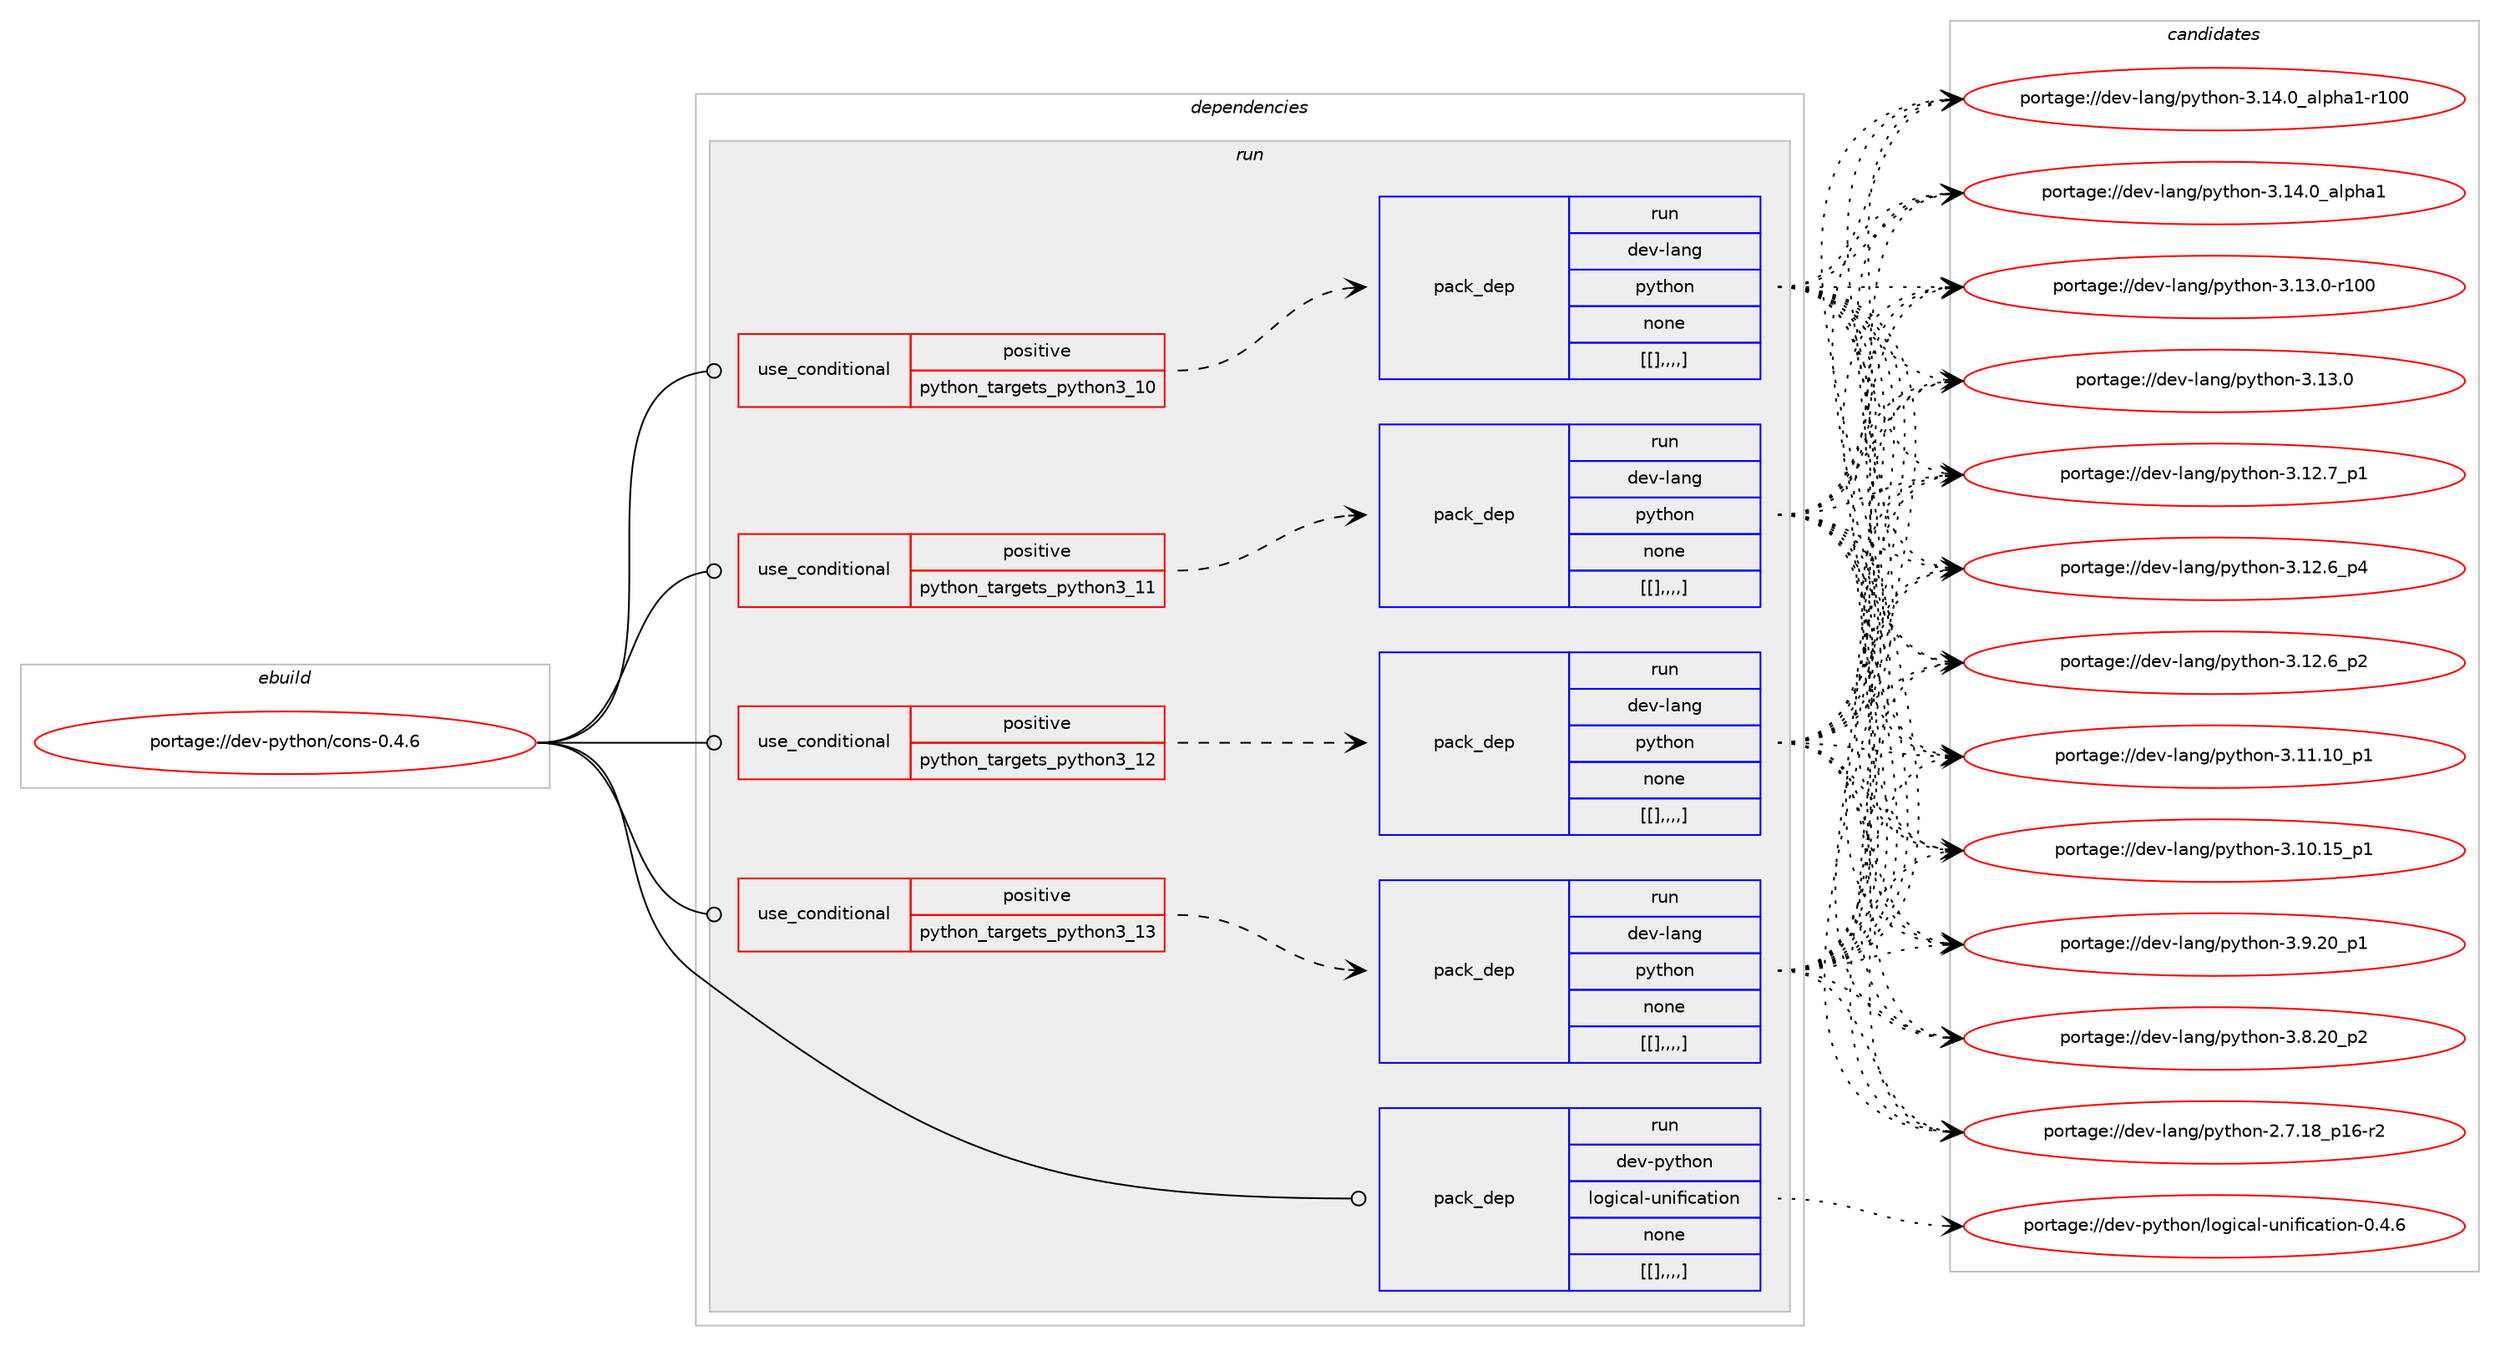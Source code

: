 digraph prolog {

# *************
# Graph options
# *************

newrank=true;
concentrate=true;
compound=true;
graph [rankdir=LR,fontname=Helvetica,fontsize=10,ranksep=1.5];#, ranksep=2.5, nodesep=0.2];
edge  [arrowhead=vee];
node  [fontname=Helvetica,fontsize=10];

# **********
# The ebuild
# **********

subgraph cluster_leftcol {
color=gray;
label=<<i>ebuild</i>>;
id [label="portage://dev-python/cons-0.4.6", color=red, width=4, href="../dev-python/cons-0.4.6.svg"];
}

# ****************
# The dependencies
# ****************

subgraph cluster_midcol {
color=gray;
label=<<i>dependencies</i>>;
subgraph cluster_compile {
fillcolor="#eeeeee";
style=filled;
label=<<i>compile</i>>;
}
subgraph cluster_compileandrun {
fillcolor="#eeeeee";
style=filled;
label=<<i>compile and run</i>>;
}
subgraph cluster_run {
fillcolor="#eeeeee";
style=filled;
label=<<i>run</i>>;
subgraph cond33930 {
dependency149514 [label=<<TABLE BORDER="0" CELLBORDER="1" CELLSPACING="0" CELLPADDING="4"><TR><TD ROWSPAN="3" CELLPADDING="10">use_conditional</TD></TR><TR><TD>positive</TD></TR><TR><TD>python_targets_python3_10</TD></TR></TABLE>>, shape=none, color=red];
subgraph pack114261 {
dependency149516 [label=<<TABLE BORDER="0" CELLBORDER="1" CELLSPACING="0" CELLPADDING="4" WIDTH="220"><TR><TD ROWSPAN="6" CELLPADDING="30">pack_dep</TD></TR><TR><TD WIDTH="110">run</TD></TR><TR><TD>dev-lang</TD></TR><TR><TD>python</TD></TR><TR><TD>none</TD></TR><TR><TD>[[],,,,]</TD></TR></TABLE>>, shape=none, color=blue];
}
dependency149514:e -> dependency149516:w [weight=20,style="dashed",arrowhead="vee"];
}
id:e -> dependency149514:w [weight=20,style="solid",arrowhead="odot"];
subgraph cond33938 {
dependency149518 [label=<<TABLE BORDER="0" CELLBORDER="1" CELLSPACING="0" CELLPADDING="4"><TR><TD ROWSPAN="3" CELLPADDING="10">use_conditional</TD></TR><TR><TD>positive</TD></TR><TR><TD>python_targets_python3_11</TD></TR></TABLE>>, shape=none, color=red];
subgraph pack114263 {
dependency149522 [label=<<TABLE BORDER="0" CELLBORDER="1" CELLSPACING="0" CELLPADDING="4" WIDTH="220"><TR><TD ROWSPAN="6" CELLPADDING="30">pack_dep</TD></TR><TR><TD WIDTH="110">run</TD></TR><TR><TD>dev-lang</TD></TR><TR><TD>python</TD></TR><TR><TD>none</TD></TR><TR><TD>[[],,,,]</TD></TR></TABLE>>, shape=none, color=blue];
}
dependency149518:e -> dependency149522:w [weight=20,style="dashed",arrowhead="vee"];
}
id:e -> dependency149518:w [weight=20,style="solid",arrowhead="odot"];
subgraph cond33940 {
dependency149542 [label=<<TABLE BORDER="0" CELLBORDER="1" CELLSPACING="0" CELLPADDING="4"><TR><TD ROWSPAN="3" CELLPADDING="10">use_conditional</TD></TR><TR><TD>positive</TD></TR><TR><TD>python_targets_python3_12</TD></TR></TABLE>>, shape=none, color=red];
subgraph pack114279 {
dependency149575 [label=<<TABLE BORDER="0" CELLBORDER="1" CELLSPACING="0" CELLPADDING="4" WIDTH="220"><TR><TD ROWSPAN="6" CELLPADDING="30">pack_dep</TD></TR><TR><TD WIDTH="110">run</TD></TR><TR><TD>dev-lang</TD></TR><TR><TD>python</TD></TR><TR><TD>none</TD></TR><TR><TD>[[],,,,]</TD></TR></TABLE>>, shape=none, color=blue];
}
dependency149542:e -> dependency149575:w [weight=20,style="dashed",arrowhead="vee"];
}
id:e -> dependency149542:w [weight=20,style="solid",arrowhead="odot"];
subgraph cond33968 {
dependency149608 [label=<<TABLE BORDER="0" CELLBORDER="1" CELLSPACING="0" CELLPADDING="4"><TR><TD ROWSPAN="3" CELLPADDING="10">use_conditional</TD></TR><TR><TD>positive</TD></TR><TR><TD>python_targets_python3_13</TD></TR></TABLE>>, shape=none, color=red];
subgraph pack114314 {
dependency149610 [label=<<TABLE BORDER="0" CELLBORDER="1" CELLSPACING="0" CELLPADDING="4" WIDTH="220"><TR><TD ROWSPAN="6" CELLPADDING="30">pack_dep</TD></TR><TR><TD WIDTH="110">run</TD></TR><TR><TD>dev-lang</TD></TR><TR><TD>python</TD></TR><TR><TD>none</TD></TR><TR><TD>[[],,,,]</TD></TR></TABLE>>, shape=none, color=blue];
}
dependency149608:e -> dependency149610:w [weight=20,style="dashed",arrowhead="vee"];
}
id:e -> dependency149608:w [weight=20,style="solid",arrowhead="odot"];
subgraph pack114332 {
dependency149649 [label=<<TABLE BORDER="0" CELLBORDER="1" CELLSPACING="0" CELLPADDING="4" WIDTH="220"><TR><TD ROWSPAN="6" CELLPADDING="30">pack_dep</TD></TR><TR><TD WIDTH="110">run</TD></TR><TR><TD>dev-python</TD></TR><TR><TD>logical-unification</TD></TR><TR><TD>none</TD></TR><TR><TD>[[],,,,]</TD></TR></TABLE>>, shape=none, color=blue];
}
id:e -> dependency149649:w [weight=20,style="solid",arrowhead="odot"];
}
}

# **************
# The candidates
# **************

subgraph cluster_choices {
rank=same;
color=gray;
label=<<i>candidates</i>>;

subgraph choice114176 {
color=black;
nodesep=1;
choice100101118451089711010347112121116104111110455146495246489597108112104974945114494848 [label="portage://dev-lang/python-3.14.0_alpha1-r100", color=red, width=4,href="../dev-lang/python-3.14.0_alpha1-r100.svg"];
choice1001011184510897110103471121211161041111104551464952464895971081121049749 [label="portage://dev-lang/python-3.14.0_alpha1", color=red, width=4,href="../dev-lang/python-3.14.0_alpha1.svg"];
choice1001011184510897110103471121211161041111104551464951464845114494848 [label="portage://dev-lang/python-3.13.0-r100", color=red, width=4,href="../dev-lang/python-3.13.0-r100.svg"];
choice10010111845108971101034711212111610411111045514649514648 [label="portage://dev-lang/python-3.13.0", color=red, width=4,href="../dev-lang/python-3.13.0.svg"];
choice100101118451089711010347112121116104111110455146495046559511249 [label="portage://dev-lang/python-3.12.7_p1", color=red, width=4,href="../dev-lang/python-3.12.7_p1.svg"];
choice100101118451089711010347112121116104111110455146495046549511252 [label="portage://dev-lang/python-3.12.6_p4", color=red, width=4,href="../dev-lang/python-3.12.6_p4.svg"];
choice100101118451089711010347112121116104111110455146495046549511250 [label="portage://dev-lang/python-3.12.6_p2", color=red, width=4,href="../dev-lang/python-3.12.6_p2.svg"];
choice10010111845108971101034711212111610411111045514649494649489511249 [label="portage://dev-lang/python-3.11.10_p1", color=red, width=4,href="../dev-lang/python-3.11.10_p1.svg"];
choice10010111845108971101034711212111610411111045514649484649539511249 [label="portage://dev-lang/python-3.10.15_p1", color=red, width=4,href="../dev-lang/python-3.10.15_p1.svg"];
choice100101118451089711010347112121116104111110455146574650489511249 [label="portage://dev-lang/python-3.9.20_p1", color=red, width=4,href="../dev-lang/python-3.9.20_p1.svg"];
choice100101118451089711010347112121116104111110455146564650489511250 [label="portage://dev-lang/python-3.8.20_p2", color=red, width=4,href="../dev-lang/python-3.8.20_p2.svg"];
choice100101118451089711010347112121116104111110455046554649569511249544511450 [label="portage://dev-lang/python-2.7.18_p16-r2", color=red, width=4,href="../dev-lang/python-2.7.18_p16-r2.svg"];
dependency149516:e -> choice100101118451089711010347112121116104111110455146495246489597108112104974945114494848:w [style=dotted,weight="100"];
dependency149516:e -> choice1001011184510897110103471121211161041111104551464952464895971081121049749:w [style=dotted,weight="100"];
dependency149516:e -> choice1001011184510897110103471121211161041111104551464951464845114494848:w [style=dotted,weight="100"];
dependency149516:e -> choice10010111845108971101034711212111610411111045514649514648:w [style=dotted,weight="100"];
dependency149516:e -> choice100101118451089711010347112121116104111110455146495046559511249:w [style=dotted,weight="100"];
dependency149516:e -> choice100101118451089711010347112121116104111110455146495046549511252:w [style=dotted,weight="100"];
dependency149516:e -> choice100101118451089711010347112121116104111110455146495046549511250:w [style=dotted,weight="100"];
dependency149516:e -> choice10010111845108971101034711212111610411111045514649494649489511249:w [style=dotted,weight="100"];
dependency149516:e -> choice10010111845108971101034711212111610411111045514649484649539511249:w [style=dotted,weight="100"];
dependency149516:e -> choice100101118451089711010347112121116104111110455146574650489511249:w [style=dotted,weight="100"];
dependency149516:e -> choice100101118451089711010347112121116104111110455146564650489511250:w [style=dotted,weight="100"];
dependency149516:e -> choice100101118451089711010347112121116104111110455046554649569511249544511450:w [style=dotted,weight="100"];
}
subgraph choice114206 {
color=black;
nodesep=1;
choice100101118451089711010347112121116104111110455146495246489597108112104974945114494848 [label="portage://dev-lang/python-3.14.0_alpha1-r100", color=red, width=4,href="../dev-lang/python-3.14.0_alpha1-r100.svg"];
choice1001011184510897110103471121211161041111104551464952464895971081121049749 [label="portage://dev-lang/python-3.14.0_alpha1", color=red, width=4,href="../dev-lang/python-3.14.0_alpha1.svg"];
choice1001011184510897110103471121211161041111104551464951464845114494848 [label="portage://dev-lang/python-3.13.0-r100", color=red, width=4,href="../dev-lang/python-3.13.0-r100.svg"];
choice10010111845108971101034711212111610411111045514649514648 [label="portage://dev-lang/python-3.13.0", color=red, width=4,href="../dev-lang/python-3.13.0.svg"];
choice100101118451089711010347112121116104111110455146495046559511249 [label="portage://dev-lang/python-3.12.7_p1", color=red, width=4,href="../dev-lang/python-3.12.7_p1.svg"];
choice100101118451089711010347112121116104111110455146495046549511252 [label="portage://dev-lang/python-3.12.6_p4", color=red, width=4,href="../dev-lang/python-3.12.6_p4.svg"];
choice100101118451089711010347112121116104111110455146495046549511250 [label="portage://dev-lang/python-3.12.6_p2", color=red, width=4,href="../dev-lang/python-3.12.6_p2.svg"];
choice10010111845108971101034711212111610411111045514649494649489511249 [label="portage://dev-lang/python-3.11.10_p1", color=red, width=4,href="../dev-lang/python-3.11.10_p1.svg"];
choice10010111845108971101034711212111610411111045514649484649539511249 [label="portage://dev-lang/python-3.10.15_p1", color=red, width=4,href="../dev-lang/python-3.10.15_p1.svg"];
choice100101118451089711010347112121116104111110455146574650489511249 [label="portage://dev-lang/python-3.9.20_p1", color=red, width=4,href="../dev-lang/python-3.9.20_p1.svg"];
choice100101118451089711010347112121116104111110455146564650489511250 [label="portage://dev-lang/python-3.8.20_p2", color=red, width=4,href="../dev-lang/python-3.8.20_p2.svg"];
choice100101118451089711010347112121116104111110455046554649569511249544511450 [label="portage://dev-lang/python-2.7.18_p16-r2", color=red, width=4,href="../dev-lang/python-2.7.18_p16-r2.svg"];
dependency149522:e -> choice100101118451089711010347112121116104111110455146495246489597108112104974945114494848:w [style=dotted,weight="100"];
dependency149522:e -> choice1001011184510897110103471121211161041111104551464952464895971081121049749:w [style=dotted,weight="100"];
dependency149522:e -> choice1001011184510897110103471121211161041111104551464951464845114494848:w [style=dotted,weight="100"];
dependency149522:e -> choice10010111845108971101034711212111610411111045514649514648:w [style=dotted,weight="100"];
dependency149522:e -> choice100101118451089711010347112121116104111110455146495046559511249:w [style=dotted,weight="100"];
dependency149522:e -> choice100101118451089711010347112121116104111110455146495046549511252:w [style=dotted,weight="100"];
dependency149522:e -> choice100101118451089711010347112121116104111110455146495046549511250:w [style=dotted,weight="100"];
dependency149522:e -> choice10010111845108971101034711212111610411111045514649494649489511249:w [style=dotted,weight="100"];
dependency149522:e -> choice10010111845108971101034711212111610411111045514649484649539511249:w [style=dotted,weight="100"];
dependency149522:e -> choice100101118451089711010347112121116104111110455146574650489511249:w [style=dotted,weight="100"];
dependency149522:e -> choice100101118451089711010347112121116104111110455146564650489511250:w [style=dotted,weight="100"];
dependency149522:e -> choice100101118451089711010347112121116104111110455046554649569511249544511450:w [style=dotted,weight="100"];
}
subgraph choice114211 {
color=black;
nodesep=1;
choice100101118451089711010347112121116104111110455146495246489597108112104974945114494848 [label="portage://dev-lang/python-3.14.0_alpha1-r100", color=red, width=4,href="../dev-lang/python-3.14.0_alpha1-r100.svg"];
choice1001011184510897110103471121211161041111104551464952464895971081121049749 [label="portage://dev-lang/python-3.14.0_alpha1", color=red, width=4,href="../dev-lang/python-3.14.0_alpha1.svg"];
choice1001011184510897110103471121211161041111104551464951464845114494848 [label="portage://dev-lang/python-3.13.0-r100", color=red, width=4,href="../dev-lang/python-3.13.0-r100.svg"];
choice10010111845108971101034711212111610411111045514649514648 [label="portage://dev-lang/python-3.13.0", color=red, width=4,href="../dev-lang/python-3.13.0.svg"];
choice100101118451089711010347112121116104111110455146495046559511249 [label="portage://dev-lang/python-3.12.7_p1", color=red, width=4,href="../dev-lang/python-3.12.7_p1.svg"];
choice100101118451089711010347112121116104111110455146495046549511252 [label="portage://dev-lang/python-3.12.6_p4", color=red, width=4,href="../dev-lang/python-3.12.6_p4.svg"];
choice100101118451089711010347112121116104111110455146495046549511250 [label="portage://dev-lang/python-3.12.6_p2", color=red, width=4,href="../dev-lang/python-3.12.6_p2.svg"];
choice10010111845108971101034711212111610411111045514649494649489511249 [label="portage://dev-lang/python-3.11.10_p1", color=red, width=4,href="../dev-lang/python-3.11.10_p1.svg"];
choice10010111845108971101034711212111610411111045514649484649539511249 [label="portage://dev-lang/python-3.10.15_p1", color=red, width=4,href="../dev-lang/python-3.10.15_p1.svg"];
choice100101118451089711010347112121116104111110455146574650489511249 [label="portage://dev-lang/python-3.9.20_p1", color=red, width=4,href="../dev-lang/python-3.9.20_p1.svg"];
choice100101118451089711010347112121116104111110455146564650489511250 [label="portage://dev-lang/python-3.8.20_p2", color=red, width=4,href="../dev-lang/python-3.8.20_p2.svg"];
choice100101118451089711010347112121116104111110455046554649569511249544511450 [label="portage://dev-lang/python-2.7.18_p16-r2", color=red, width=4,href="../dev-lang/python-2.7.18_p16-r2.svg"];
dependency149575:e -> choice100101118451089711010347112121116104111110455146495246489597108112104974945114494848:w [style=dotted,weight="100"];
dependency149575:e -> choice1001011184510897110103471121211161041111104551464952464895971081121049749:w [style=dotted,weight="100"];
dependency149575:e -> choice1001011184510897110103471121211161041111104551464951464845114494848:w [style=dotted,weight="100"];
dependency149575:e -> choice10010111845108971101034711212111610411111045514649514648:w [style=dotted,weight="100"];
dependency149575:e -> choice100101118451089711010347112121116104111110455146495046559511249:w [style=dotted,weight="100"];
dependency149575:e -> choice100101118451089711010347112121116104111110455146495046549511252:w [style=dotted,weight="100"];
dependency149575:e -> choice100101118451089711010347112121116104111110455146495046549511250:w [style=dotted,weight="100"];
dependency149575:e -> choice10010111845108971101034711212111610411111045514649494649489511249:w [style=dotted,weight="100"];
dependency149575:e -> choice10010111845108971101034711212111610411111045514649484649539511249:w [style=dotted,weight="100"];
dependency149575:e -> choice100101118451089711010347112121116104111110455146574650489511249:w [style=dotted,weight="100"];
dependency149575:e -> choice100101118451089711010347112121116104111110455146564650489511250:w [style=dotted,weight="100"];
dependency149575:e -> choice100101118451089711010347112121116104111110455046554649569511249544511450:w [style=dotted,weight="100"];
}
subgraph choice114219 {
color=black;
nodesep=1;
choice100101118451089711010347112121116104111110455146495246489597108112104974945114494848 [label="portage://dev-lang/python-3.14.0_alpha1-r100", color=red, width=4,href="../dev-lang/python-3.14.0_alpha1-r100.svg"];
choice1001011184510897110103471121211161041111104551464952464895971081121049749 [label="portage://dev-lang/python-3.14.0_alpha1", color=red, width=4,href="../dev-lang/python-3.14.0_alpha1.svg"];
choice1001011184510897110103471121211161041111104551464951464845114494848 [label="portage://dev-lang/python-3.13.0-r100", color=red, width=4,href="../dev-lang/python-3.13.0-r100.svg"];
choice10010111845108971101034711212111610411111045514649514648 [label="portage://dev-lang/python-3.13.0", color=red, width=4,href="../dev-lang/python-3.13.0.svg"];
choice100101118451089711010347112121116104111110455146495046559511249 [label="portage://dev-lang/python-3.12.7_p1", color=red, width=4,href="../dev-lang/python-3.12.7_p1.svg"];
choice100101118451089711010347112121116104111110455146495046549511252 [label="portage://dev-lang/python-3.12.6_p4", color=red, width=4,href="../dev-lang/python-3.12.6_p4.svg"];
choice100101118451089711010347112121116104111110455146495046549511250 [label="portage://dev-lang/python-3.12.6_p2", color=red, width=4,href="../dev-lang/python-3.12.6_p2.svg"];
choice10010111845108971101034711212111610411111045514649494649489511249 [label="portage://dev-lang/python-3.11.10_p1", color=red, width=4,href="../dev-lang/python-3.11.10_p1.svg"];
choice10010111845108971101034711212111610411111045514649484649539511249 [label="portage://dev-lang/python-3.10.15_p1", color=red, width=4,href="../dev-lang/python-3.10.15_p1.svg"];
choice100101118451089711010347112121116104111110455146574650489511249 [label="portage://dev-lang/python-3.9.20_p1", color=red, width=4,href="../dev-lang/python-3.9.20_p1.svg"];
choice100101118451089711010347112121116104111110455146564650489511250 [label="portage://dev-lang/python-3.8.20_p2", color=red, width=4,href="../dev-lang/python-3.8.20_p2.svg"];
choice100101118451089711010347112121116104111110455046554649569511249544511450 [label="portage://dev-lang/python-2.7.18_p16-r2", color=red, width=4,href="../dev-lang/python-2.7.18_p16-r2.svg"];
dependency149610:e -> choice100101118451089711010347112121116104111110455146495246489597108112104974945114494848:w [style=dotted,weight="100"];
dependency149610:e -> choice1001011184510897110103471121211161041111104551464952464895971081121049749:w [style=dotted,weight="100"];
dependency149610:e -> choice1001011184510897110103471121211161041111104551464951464845114494848:w [style=dotted,weight="100"];
dependency149610:e -> choice10010111845108971101034711212111610411111045514649514648:w [style=dotted,weight="100"];
dependency149610:e -> choice100101118451089711010347112121116104111110455146495046559511249:w [style=dotted,weight="100"];
dependency149610:e -> choice100101118451089711010347112121116104111110455146495046549511252:w [style=dotted,weight="100"];
dependency149610:e -> choice100101118451089711010347112121116104111110455146495046549511250:w [style=dotted,weight="100"];
dependency149610:e -> choice10010111845108971101034711212111610411111045514649494649489511249:w [style=dotted,weight="100"];
dependency149610:e -> choice10010111845108971101034711212111610411111045514649484649539511249:w [style=dotted,weight="100"];
dependency149610:e -> choice100101118451089711010347112121116104111110455146574650489511249:w [style=dotted,weight="100"];
dependency149610:e -> choice100101118451089711010347112121116104111110455146564650489511250:w [style=dotted,weight="100"];
dependency149610:e -> choice100101118451089711010347112121116104111110455046554649569511249544511450:w [style=dotted,weight="100"];
}
subgraph choice114308 {
color=black;
nodesep=1;
choice10010111845112121116104111110471081111031059997108451171101051021059997116105111110454846524654 [label="portage://dev-python/logical-unification-0.4.6", color=red, width=4,href="../dev-python/logical-unification-0.4.6.svg"];
dependency149649:e -> choice10010111845112121116104111110471081111031059997108451171101051021059997116105111110454846524654:w [style=dotted,weight="100"];
}
}

}
